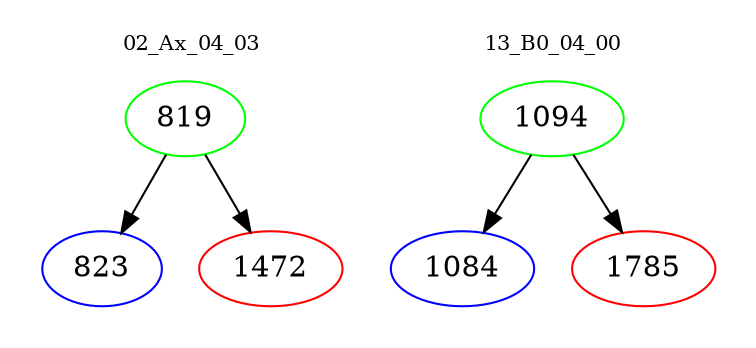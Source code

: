 digraph{
subgraph cluster_0 {
color = white
label = "02_Ax_04_03";
fontsize=10;
T0_819 [label="819", color="green"]
T0_819 -> T0_823 [color="black"]
T0_823 [label="823", color="blue"]
T0_819 -> T0_1472 [color="black"]
T0_1472 [label="1472", color="red"]
}
subgraph cluster_1 {
color = white
label = "13_B0_04_00";
fontsize=10;
T1_1094 [label="1094", color="green"]
T1_1094 -> T1_1084 [color="black"]
T1_1084 [label="1084", color="blue"]
T1_1094 -> T1_1785 [color="black"]
T1_1785 [label="1785", color="red"]
}
}
